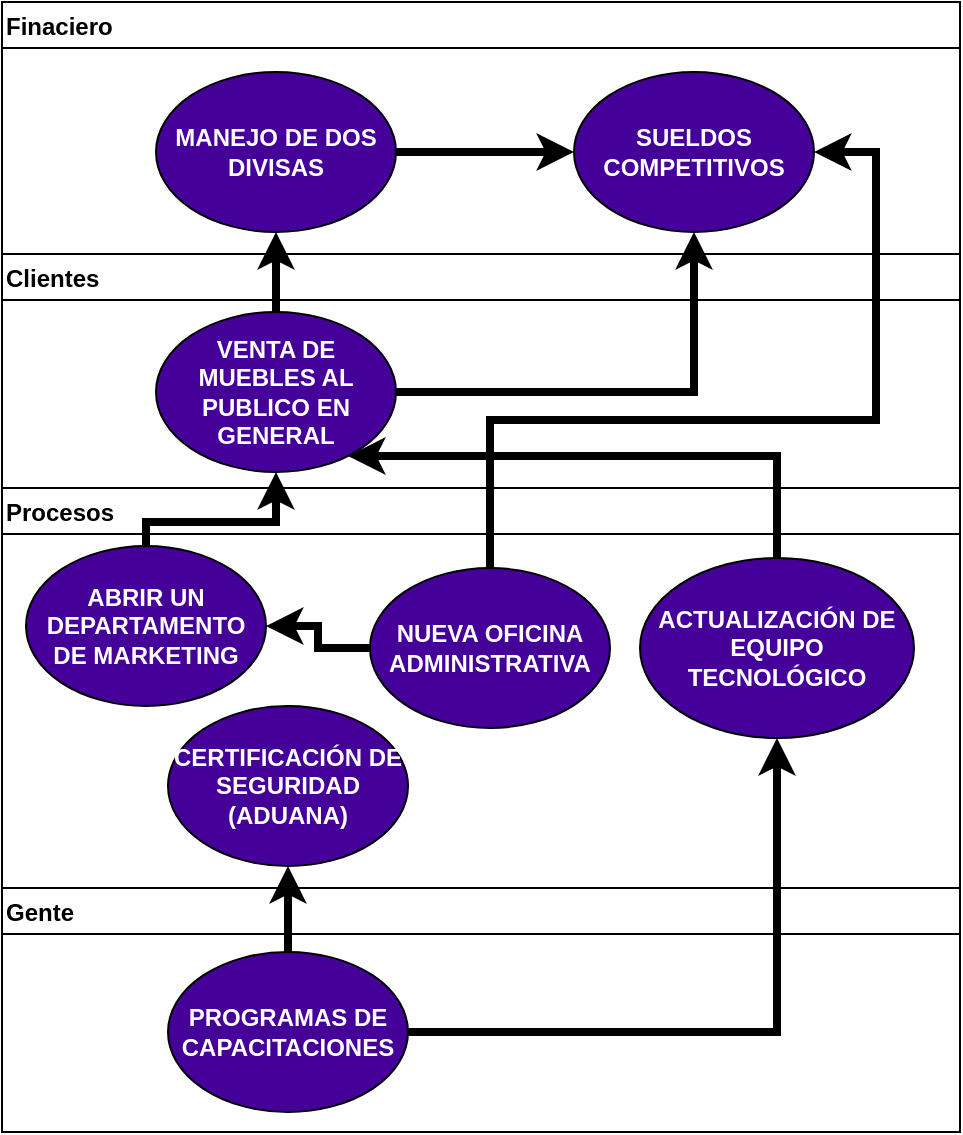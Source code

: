 <mxfile version="16.5.1" type="device"><diagram id="2GfOnXtAme6El3QbkSGQ" name="Página-1"><mxGraphModel dx="544" dy="590" grid="0" gridSize="10" guides="1" tooltips="1" connect="1" arrows="1" fold="1" page="0" pageScale="1" pageWidth="827" pageHeight="1169" math="0" shadow="0"><root><mxCell id="0"/><mxCell id="1" parent="0"/><mxCell id="0A6ffVZjIfNU-rYDnJEN-2" value="Finaciero" style="swimlane;align=left;" vertex="1" parent="1"><mxGeometry x="705" y="178" width="479" height="126" as="geometry"/></mxCell><mxCell id="0A6ffVZjIfNU-rYDnJEN-19" style="edgeStyle=orthogonalEdgeStyle;rounded=0;orthogonalLoop=1;jettySize=auto;html=1;fontColor=#FFFFFF;fontSize=20;strokeWidth=4;" edge="1" parent="0A6ffVZjIfNU-rYDnJEN-2" source="0A6ffVZjIfNU-rYDnJEN-6" target="0A6ffVZjIfNU-rYDnJEN-7"><mxGeometry relative="1" as="geometry"/></mxCell><mxCell id="0A6ffVZjIfNU-rYDnJEN-6" value="MANEJO DE DOS DIVISAS" style="ellipse;whiteSpace=wrap;html=1;fillColor=#440098;fontColor=#FFFFFF;fontStyle=1" vertex="1" parent="0A6ffVZjIfNU-rYDnJEN-2"><mxGeometry x="77" y="35" width="120" height="80" as="geometry"/></mxCell><mxCell id="0A6ffVZjIfNU-rYDnJEN-7" value="SUELDOS COMPETITIVOS" style="ellipse;whiteSpace=wrap;html=1;fillColor=#440098;fontColor=#FFFFFF;fontStyle=1" vertex="1" parent="0A6ffVZjIfNU-rYDnJEN-2"><mxGeometry x="286" y="35" width="120" height="80" as="geometry"/></mxCell><mxCell id="0A6ffVZjIfNU-rYDnJEN-3" value="Clientes" style="swimlane;align=left;" vertex="1" parent="1"><mxGeometry x="705" y="304" width="479" height="117" as="geometry"/></mxCell><mxCell id="0A6ffVZjIfNU-rYDnJEN-8" value="VENTA DE MUEBLES AL PUBLICO EN GENERAL" style="ellipse;whiteSpace=wrap;html=1;fillColor=#440098;fontColor=#FFFFFF;fontStyle=1" vertex="1" parent="0A6ffVZjIfNU-rYDnJEN-3"><mxGeometry x="77" y="29" width="120" height="80" as="geometry"/></mxCell><mxCell id="0A6ffVZjIfNU-rYDnJEN-4" value="Procesos" style="swimlane;align=left;" vertex="1" parent="1"><mxGeometry x="705" y="421" width="479" height="200" as="geometry"/></mxCell><mxCell id="0A6ffVZjIfNU-rYDnJEN-9" value="ABRIR UN DEPARTAMENTO DE MARKETING" style="ellipse;whiteSpace=wrap;html=1;fillColor=#440098;fontColor=#FFFFFF;fontStyle=1" vertex="1" parent="0A6ffVZjIfNU-rYDnJEN-4"><mxGeometry x="12" y="29" width="120" height="80" as="geometry"/></mxCell><mxCell id="0A6ffVZjIfNU-rYDnJEN-16" style="edgeStyle=orthogonalEdgeStyle;rounded=0;orthogonalLoop=1;jettySize=auto;html=1;fontColor=#FFFFFF;fontSize=20;strokeWidth=4;" edge="1" parent="0A6ffVZjIfNU-rYDnJEN-4" source="0A6ffVZjIfNU-rYDnJEN-10" target="0A6ffVZjIfNU-rYDnJEN-9"><mxGeometry relative="1" as="geometry"/></mxCell><mxCell id="0A6ffVZjIfNU-rYDnJEN-10" value="NUEVA OFICINA ADMINISTRATIVA" style="ellipse;whiteSpace=wrap;html=1;fillColor=#440098;fontColor=#FFFFFF;fontStyle=1" vertex="1" parent="0A6ffVZjIfNU-rYDnJEN-4"><mxGeometry x="184" y="40" width="120" height="80" as="geometry"/></mxCell><mxCell id="0A6ffVZjIfNU-rYDnJEN-11" value="ACTUALIZACIÓN DE EQUIPO TECNOLÓGICO" style="ellipse;whiteSpace=wrap;html=1;fillColor=#440098;fontColor=#FFFFFF;fontStyle=1" vertex="1" parent="0A6ffVZjIfNU-rYDnJEN-4"><mxGeometry x="319" y="35" width="137" height="90" as="geometry"/></mxCell><mxCell id="0A6ffVZjIfNU-rYDnJEN-12" value="CERTIFICACIÓN DE SEGURIDAD (ADUANA)" style="ellipse;whiteSpace=wrap;html=1;fillColor=#440098;fontColor=#FFFFFF;fontStyle=1" vertex="1" parent="0A6ffVZjIfNU-rYDnJEN-4"><mxGeometry x="83" y="109" width="120" height="80" as="geometry"/></mxCell><mxCell id="0A6ffVZjIfNU-rYDnJEN-5" value="Gente" style="swimlane;align=left;" vertex="1" parent="1"><mxGeometry x="705" y="621" width="479" height="122" as="geometry"/></mxCell><mxCell id="0A6ffVZjIfNU-rYDnJEN-13" value="PROGRAMAS DE CAPACITACIONES" style="ellipse;whiteSpace=wrap;html=1;fillColor=#440098;fontColor=#FFFFFF;fontStyle=1" vertex="1" parent="0A6ffVZjIfNU-rYDnJEN-5"><mxGeometry x="83" y="32" width="120" height="80" as="geometry"/></mxCell><mxCell id="0A6ffVZjIfNU-rYDnJEN-14" style="edgeStyle=orthogonalEdgeStyle;rounded=0;orthogonalLoop=1;jettySize=auto;html=1;fontColor=#FFFFFF;fontSize=20;strokeWidth=4;" edge="1" parent="1" source="0A6ffVZjIfNU-rYDnJEN-13" target="0A6ffVZjIfNU-rYDnJEN-12"><mxGeometry relative="1" as="geometry"/></mxCell><mxCell id="0A6ffVZjIfNU-rYDnJEN-15" style="edgeStyle=orthogonalEdgeStyle;rounded=0;orthogonalLoop=1;jettySize=auto;html=1;fontColor=#FFFFFF;fontSize=20;strokeWidth=4;" edge="1" parent="1" source="0A6ffVZjIfNU-rYDnJEN-13" target="0A6ffVZjIfNU-rYDnJEN-11"><mxGeometry relative="1" as="geometry"/></mxCell><mxCell id="0A6ffVZjIfNU-rYDnJEN-17" style="edgeStyle=orthogonalEdgeStyle;rounded=0;orthogonalLoop=1;jettySize=auto;html=1;fontColor=#FFFFFF;fontSize=20;strokeWidth=4;" edge="1" parent="1" source="0A6ffVZjIfNU-rYDnJEN-9" target="0A6ffVZjIfNU-rYDnJEN-8"><mxGeometry relative="1" as="geometry"><Array as="points"><mxPoint x="777" y="438"/><mxPoint x="842" y="438"/></Array></mxGeometry></mxCell><mxCell id="0A6ffVZjIfNU-rYDnJEN-20" style="edgeStyle=orthogonalEdgeStyle;rounded=0;orthogonalLoop=1;jettySize=auto;html=1;fontColor=#FFFFFF;fontSize=20;strokeWidth=4;" edge="1" parent="1" source="0A6ffVZjIfNU-rYDnJEN-8" target="0A6ffVZjIfNU-rYDnJEN-7"><mxGeometry relative="1" as="geometry"><Array as="points"><mxPoint x="1051" y="373"/></Array></mxGeometry></mxCell><mxCell id="0A6ffVZjIfNU-rYDnJEN-21" style="edgeStyle=orthogonalEdgeStyle;rounded=0;orthogonalLoop=1;jettySize=auto;html=1;fontColor=#FFFFFF;fontSize=20;strokeWidth=4;" edge="1" parent="1" source="0A6ffVZjIfNU-rYDnJEN-8" target="0A6ffVZjIfNU-rYDnJEN-6"><mxGeometry relative="1" as="geometry"/></mxCell><mxCell id="0A6ffVZjIfNU-rYDnJEN-22" style="edgeStyle=orthogonalEdgeStyle;rounded=0;orthogonalLoop=1;jettySize=auto;html=1;fontColor=#FFFFFF;fontSize=20;strokeWidth=4;" edge="1" parent="1" source="0A6ffVZjIfNU-rYDnJEN-11" target="0A6ffVZjIfNU-rYDnJEN-8"><mxGeometry relative="1" as="geometry"><Array as="points"><mxPoint x="1093" y="405"/></Array></mxGeometry></mxCell><mxCell id="0A6ffVZjIfNU-rYDnJEN-23" style="edgeStyle=orthogonalEdgeStyle;rounded=0;orthogonalLoop=1;jettySize=auto;html=1;fontColor=#FFFFFF;fontSize=20;strokeWidth=4;" edge="1" parent="1" source="0A6ffVZjIfNU-rYDnJEN-10" target="0A6ffVZjIfNU-rYDnJEN-7"><mxGeometry relative="1" as="geometry"><Array as="points"><mxPoint x="949" y="387"/><mxPoint x="1142" y="387"/><mxPoint x="1142" y="253"/></Array></mxGeometry></mxCell></root></mxGraphModel></diagram></mxfile>